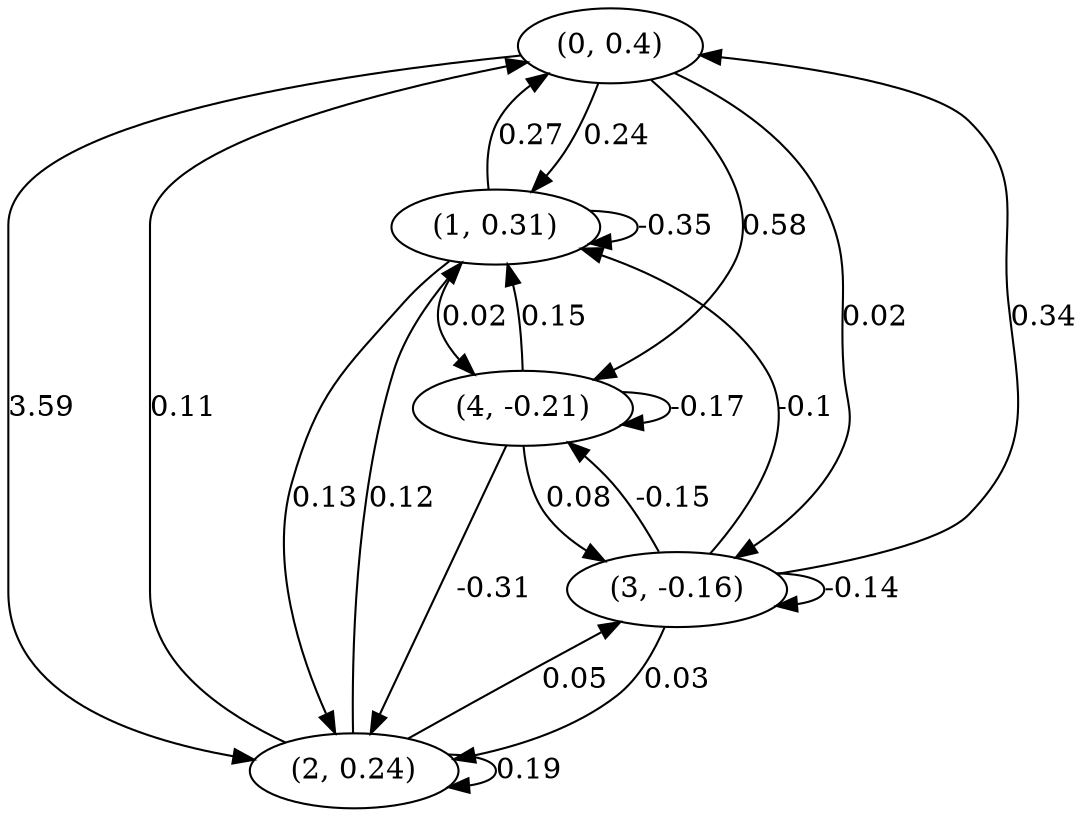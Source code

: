 digraph {
    0 [ label = "(0, 0.4)" ]
    1 [ label = "(1, 0.31)" ]
    2 [ label = "(2, 0.24)" ]
    3 [ label = "(3, -0.16)" ]
    4 [ label = "(4, -0.21)" ]
    1 -> 1 [ label = "-0.35" ]
    2 -> 2 [ label = "0.19" ]
    3 -> 3 [ label = "-0.14" ]
    4 -> 4 [ label = "-0.17" ]
    1 -> 0 [ label = "0.27" ]
    2 -> 0 [ label = "0.11" ]
    3 -> 0 [ label = "0.34" ]
    0 -> 1 [ label = "0.24" ]
    2 -> 1 [ label = "0.12" ]
    3 -> 1 [ label = "-0.1" ]
    4 -> 1 [ label = "0.15" ]
    0 -> 2 [ label = "3.59" ]
    1 -> 2 [ label = "0.13" ]
    3 -> 2 [ label = "0.03" ]
    4 -> 2 [ label = "-0.31" ]
    0 -> 3 [ label = "0.02" ]
    2 -> 3 [ label = "0.05" ]
    4 -> 3 [ label = "0.08" ]
    0 -> 4 [ label = "0.58" ]
    1 -> 4 [ label = "0.02" ]
    3 -> 4 [ label = "-0.15" ]
}


